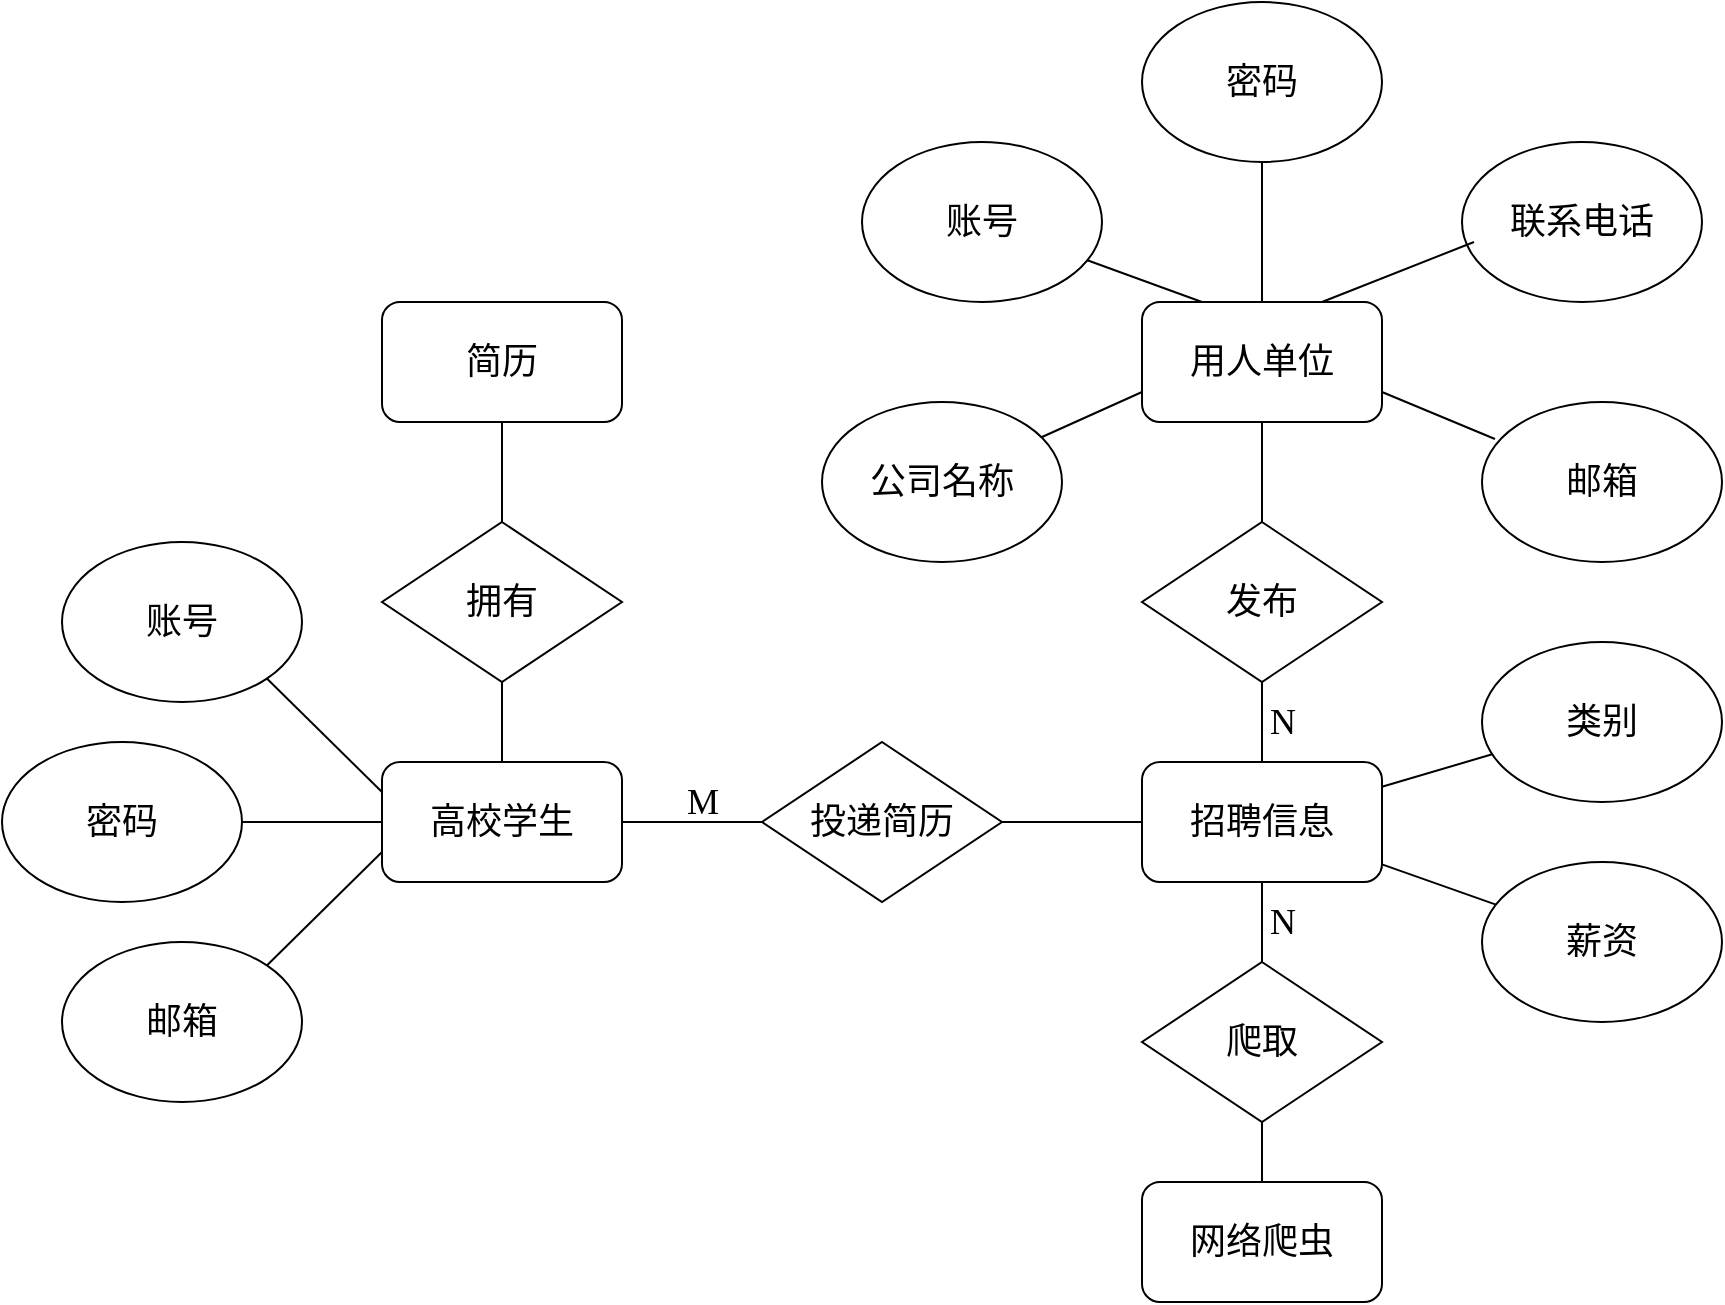 <mxfile scale="1.5" border="0">
    <diagram id="5dVgRDaDsjrhaObJ4LGE" name="第 1 页">
        <mxGraphModel dx="955" dy="1677" grid="1" gridSize="10" guides="1" tooltips="1" connect="1" arrows="1" fold="1" page="1" pageScale="1.25" pageWidth="1600" pageHeight="900" math="0" shadow="0">
            <root>
                <mxCell id="0"/>
                <mxCell id="1" parent="0"/>
                <mxCell id="13" style="edgeStyle=none;html=1;entryX=1;entryY=0.5;entryDx=0;entryDy=0;endArrow=none;endFill=0;exitX=0;exitY=0.5;exitDx=0;exitDy=0;fontSize=18;labelBackgroundColor=none;fillColor=none;fontFamily=宋体;" parent="1" source="2" target="4" edge="1">
                    <mxGeometry relative="1" as="geometry">
                        <mxPoint x="600" y="230" as="targetPoint"/>
                    </mxGeometry>
                </mxCell>
                <mxCell id="14" style="edgeStyle=none;html=1;endArrow=none;endFill=0;exitX=0;exitY=0.75;exitDx=0;exitDy=0;entryX=1;entryY=0;entryDx=0;entryDy=0;fontSize=18;labelBackgroundColor=none;fillColor=none;fontFamily=宋体;" parent="1" source="2" target="5" edge="1">
                    <mxGeometry relative="1" as="geometry"/>
                </mxCell>
                <mxCell id="40" style="edgeStyle=none;html=1;entryX=0;entryY=0.5;entryDx=0;entryDy=0;endArrow=none;endFill=0;fontSize=18;labelBackgroundColor=none;fillColor=none;fontFamily=宋体;" parent="1" source="2" target="37" edge="1">
                    <mxGeometry relative="1" as="geometry"/>
                </mxCell>
                <mxCell id="48" value="" style="edgeStyle=none;html=1;endArrow=none;endFill=0;fontSize=18;labelBackgroundColor=none;fillColor=none;fontFamily=宋体;" parent="1" source="2" target="9" edge="1">
                    <mxGeometry relative="1" as="geometry"/>
                </mxCell>
                <mxCell id="2" value="高校学生" style="rounded=1;whiteSpace=wrap;html=1;fontSize=18;labelBackgroundColor=none;fillColor=none;fontFamily=宋体;" parent="1" vertex="1">
                    <mxGeometry x="620" y="230" width="120" height="60" as="geometry"/>
                </mxCell>
                <mxCell id="3" value="账号" style="ellipse;whiteSpace=wrap;html=1;fontSize=18;labelBackgroundColor=none;fillColor=none;fontFamily=宋体;" parent="1" vertex="1">
                    <mxGeometry x="460" y="120" width="120" height="80" as="geometry"/>
                </mxCell>
                <mxCell id="4" value="密码" style="ellipse;whiteSpace=wrap;html=1;fontSize=18;labelBackgroundColor=none;fillColor=none;fontFamily=宋体;" parent="1" vertex="1">
                    <mxGeometry x="430" y="220" width="120" height="80" as="geometry"/>
                </mxCell>
                <mxCell id="5" value="邮箱" style="ellipse;whiteSpace=wrap;html=1;fontSize=18;labelBackgroundColor=none;fillColor=none;fontFamily=宋体;" parent="1" vertex="1">
                    <mxGeometry x="460" y="320" width="120" height="80" as="geometry"/>
                </mxCell>
                <mxCell id="8" value="简历" style="rounded=1;whiteSpace=wrap;html=1;fontSize=18;labelBackgroundColor=none;fillColor=none;fontFamily=宋体;" parent="1" vertex="1">
                    <mxGeometry x="620" width="120" height="60" as="geometry"/>
                </mxCell>
                <mxCell id="49" value="" style="edgeStyle=none;html=1;endArrow=none;endFill=0;fontSize=18;labelBackgroundColor=none;fillColor=none;fontFamily=宋体;" parent="1" source="9" target="8" edge="1">
                    <mxGeometry relative="1" as="geometry"/>
                </mxCell>
                <mxCell id="9" value="拥有" style="rhombus;whiteSpace=wrap;html=1;fontSize=18;labelBackgroundColor=none;fillColor=none;fontFamily=宋体;" parent="1" vertex="1">
                    <mxGeometry x="620" y="110" width="120" height="80" as="geometry"/>
                </mxCell>
                <mxCell id="12" value="" style="endArrow=none;html=1;entryX=1;entryY=1;entryDx=0;entryDy=0;exitX=0;exitY=0.25;exitDx=0;exitDy=0;fontSize=18;labelBackgroundColor=none;fillColor=none;fontFamily=宋体;" parent="1" source="2" target="3" edge="1">
                    <mxGeometry width="50" height="50" relative="1" as="geometry">
                        <mxPoint x="730" y="210" as="sourcePoint"/>
                        <mxPoint x="780" y="160" as="targetPoint"/>
                    </mxGeometry>
                </mxCell>
                <mxCell id="25" style="edgeStyle=none;html=1;entryX=0.5;entryY=0;entryDx=0;entryDy=0;endArrow=none;endFill=0;fontSize=18;labelBackgroundColor=none;fillColor=none;fontFamily=宋体;" parent="1" source="21" target="23" edge="1">
                    <mxGeometry relative="1" as="geometry"/>
                </mxCell>
                <mxCell id="50" value="" style="edgeStyle=none;html=1;endArrow=none;endFill=0;entryX=0.054;entryY=0.231;entryDx=0;entryDy=0;exitX=1;exitY=0.75;exitDx=0;exitDy=0;entryPerimeter=0;fontSize=18;labelBackgroundColor=none;fillColor=none;fontFamily=宋体;" parent="1" source="21" target="30" edge="1">
                    <mxGeometry relative="1" as="geometry"/>
                </mxCell>
                <mxCell id="52" style="edgeStyle=none;html=1;endArrow=none;endFill=0;exitX=0.75;exitY=0;exitDx=0;exitDy=0;fontSize=18;labelBackgroundColor=none;fillColor=none;fontFamily=宋体;" parent="1" source="21" edge="1">
                    <mxGeometry relative="1" as="geometry">
                        <mxPoint x="1166" y="-30" as="targetPoint"/>
                    </mxGeometry>
                </mxCell>
                <mxCell id="53" value="" style="edgeStyle=none;html=1;endArrow=none;endFill=0;fontSize=18;labelBackgroundColor=none;fillColor=none;fontFamily=宋体;" parent="1" source="21" target="29" edge="1">
                    <mxGeometry relative="1" as="geometry"/>
                </mxCell>
                <mxCell id="54" style="edgeStyle=none;html=1;exitX=0.25;exitY=0;exitDx=0;exitDy=0;endArrow=none;endFill=0;fontSize=18;labelBackgroundColor=none;fillColor=none;fontFamily=宋体;" parent="1" source="21" target="27" edge="1">
                    <mxGeometry relative="1" as="geometry"/>
                </mxCell>
                <mxCell id="55" style="edgeStyle=none;html=1;exitX=0;exitY=0.75;exitDx=0;exitDy=0;endArrow=none;endFill=0;fontSize=18;labelBackgroundColor=none;fillColor=none;fontFamily=宋体;" parent="1" source="21" target="31" edge="1">
                    <mxGeometry relative="1" as="geometry"/>
                </mxCell>
                <mxCell id="21" value="用人单位" style="rounded=1;whiteSpace=wrap;html=1;fontSize=18;labelBackgroundColor=none;fillColor=none;fontFamily=宋体;" parent="1" vertex="1">
                    <mxGeometry x="1000" width="120" height="60" as="geometry"/>
                </mxCell>
                <mxCell id="26" style="edgeStyle=none;html=1;entryX=0.5;entryY=0;entryDx=0;entryDy=0;endArrow=none;endFill=0;fontSize=18;labelBackgroundColor=none;fillColor=none;fontFamily=宋体;" parent="1" source="23" target="24" edge="1">
                    <mxGeometry relative="1" as="geometry"/>
                </mxCell>
                <mxCell id="23" value="发布" style="rhombus;whiteSpace=wrap;html=1;fontSize=18;labelBackgroundColor=none;fillColor=none;fontFamily=宋体;" parent="1" vertex="1">
                    <mxGeometry x="1000" y="110" width="120" height="80" as="geometry"/>
                </mxCell>
                <mxCell id="45" value="" style="edgeStyle=none;html=1;endArrow=none;endFill=0;fontSize=18;labelBackgroundColor=none;fillColor=none;fontFamily=宋体;" parent="1" source="24" target="43" edge="1">
                    <mxGeometry relative="1" as="geometry"/>
                </mxCell>
                <mxCell id="46" value="" style="edgeStyle=none;html=1;endArrow=none;endFill=0;fontSize=18;labelBackgroundColor=none;fillColor=none;fontFamily=宋体;" parent="1" source="24" target="44" edge="1">
                    <mxGeometry relative="1" as="geometry"/>
                </mxCell>
                <mxCell id="24" value="招聘信息" style="rounded=1;whiteSpace=wrap;html=1;fontSize=18;labelBackgroundColor=none;fillColor=none;fontFamily=宋体;" parent="1" vertex="1">
                    <mxGeometry x="1000" y="230" width="120" height="60" as="geometry"/>
                </mxCell>
                <mxCell id="27" value="账号" style="ellipse;whiteSpace=wrap;html=1;fontSize=18;labelBackgroundColor=none;fillColor=none;fontFamily=宋体;" parent="1" vertex="1">
                    <mxGeometry x="860" y="-80" width="120" height="80" as="geometry"/>
                </mxCell>
                <mxCell id="28" value="联系电话" style="ellipse;whiteSpace=wrap;html=1;fontSize=18;labelBackgroundColor=none;fillColor=none;fontFamily=宋体;" parent="1" vertex="1">
                    <mxGeometry x="1160" y="-80" width="120" height="80" as="geometry"/>
                </mxCell>
                <mxCell id="29" value="密码" style="ellipse;whiteSpace=wrap;html=1;fontSize=18;labelBackgroundColor=none;fillColor=none;fontFamily=宋体;" parent="1" vertex="1">
                    <mxGeometry x="1000" y="-150" width="120" height="80" as="geometry"/>
                </mxCell>
                <mxCell id="30" value="邮箱" style="ellipse;whiteSpace=wrap;html=1;fontSize=18;labelBackgroundColor=none;fillColor=none;fontFamily=宋体;" parent="1" vertex="1">
                    <mxGeometry x="1170" y="50" width="120" height="80" as="geometry"/>
                </mxCell>
                <mxCell id="31" value="公司名称" style="ellipse;whiteSpace=wrap;html=1;fontSize=18;labelBackgroundColor=none;fillColor=none;fontFamily=宋体;" parent="1" vertex="1">
                    <mxGeometry x="840" y="50" width="120" height="80" as="geometry"/>
                </mxCell>
                <mxCell id="39" style="edgeStyle=none;html=1;entryX=0;entryY=0.5;entryDx=0;entryDy=0;endArrow=none;endFill=0;fontSize=18;labelBackgroundColor=none;fillColor=none;fontFamily=宋体;" parent="1" source="37" target="24" edge="1">
                    <mxGeometry relative="1" as="geometry"/>
                </mxCell>
                <mxCell id="37" value="投递简历" style="rhombus;whiteSpace=wrap;html=1;fontSize=18;labelBackgroundColor=none;fillColor=none;fontFamily=宋体;" parent="1" vertex="1">
                    <mxGeometry x="810" y="220" width="120" height="80" as="geometry"/>
                </mxCell>
                <mxCell id="41" value="N" style="text;html=1;align=center;verticalAlign=middle;resizable=0;points=[];autosize=1;fontSize=18;labelBackgroundColor=none;fillColor=none;fontFamily=宋体;" parent="1" vertex="1">
                    <mxGeometry x="1060" y="195" width="20" height="30" as="geometry"/>
                </mxCell>
                <mxCell id="42" value="M" style="text;html=1;align=center;verticalAlign=middle;resizable=0;points=[];autosize=1;fontSize=18;labelBackgroundColor=none;fillColor=none;fontFamily=宋体;" parent="1" vertex="1">
                    <mxGeometry x="770" y="235" width="20" height="30" as="geometry"/>
                </mxCell>
                <mxCell id="43" value="类别" style="ellipse;whiteSpace=wrap;html=1;fontSize=18;labelBackgroundColor=none;fillColor=none;fontFamily=宋体;" parent="1" vertex="1">
                    <mxGeometry x="1170" y="170" width="120" height="80" as="geometry"/>
                </mxCell>
                <mxCell id="44" value="薪资" style="ellipse;whiteSpace=wrap;html=1;fontSize=18;labelBackgroundColor=none;fillColor=none;fontFamily=宋体;" parent="1" vertex="1">
                    <mxGeometry x="1170" y="280" width="120" height="80" as="geometry"/>
                </mxCell>
                <mxCell id="59" value="" style="edgeStyle=none;html=1;labelBackgroundColor=none;fontSize=18;endArrow=none;endFill=0;fontFamily=宋体;" parent="1" source="56" target="24" edge="1">
                    <mxGeometry relative="1" as="geometry"/>
                </mxCell>
                <mxCell id="56" value="爬取" style="rhombus;whiteSpace=wrap;html=1;fontSize=18;labelBackgroundColor=none;fillColor=none;fontFamily=宋体;" parent="1" vertex="1">
                    <mxGeometry x="1000" y="330" width="120" height="80" as="geometry"/>
                </mxCell>
                <mxCell id="58" value="" style="edgeStyle=none;html=1;labelBackgroundColor=none;fontSize=18;endArrow=none;endFill=0;fontFamily=宋体;" parent="1" source="57" target="56" edge="1">
                    <mxGeometry relative="1" as="geometry"/>
                </mxCell>
                <mxCell id="57" value="网络爬虫" style="rounded=1;whiteSpace=wrap;html=1;fontSize=18;labelBackgroundColor=none;fillColor=none;fontFamily=宋体;" parent="1" vertex="1">
                    <mxGeometry x="1000" y="440" width="120" height="60" as="geometry"/>
                </mxCell>
                <mxCell id="60" value="N" style="text;html=1;align=center;verticalAlign=middle;resizable=0;points=[];autosize=1;fontSize=18;labelBackgroundColor=none;fillColor=none;fontFamily=宋体;" parent="1" vertex="1">
                    <mxGeometry x="1060" y="295" width="20" height="30" as="geometry"/>
                </mxCell>
            </root>
        </mxGraphModel>
    </diagram>
</mxfile>